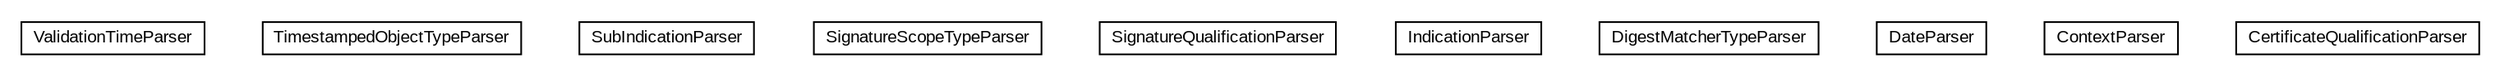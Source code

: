 #!/usr/local/bin/dot
#
# Class diagram 
# Generated by UMLGraph version R5_6-24-gf6e263 (http://www.umlgraph.org/)
#

digraph G {
	edge [fontname="arial",fontsize=10,labelfontname="arial",labelfontsize=10];
	node [fontname="arial",fontsize=10,shape=plaintext];
	nodesep=0.25;
	ranksep=0.5;
	// eu.europa.esig.dss.jaxb.parsers.ValidationTimeParser
	c12549 [label=<<table title="eu.europa.esig.dss.jaxb.parsers.ValidationTimeParser" border="0" cellborder="1" cellspacing="0" cellpadding="2" port="p" href="./ValidationTimeParser.html">
		<tr><td><table border="0" cellspacing="0" cellpadding="1">
<tr><td align="center" balign="center"> ValidationTimeParser </td></tr>
		</table></td></tr>
		</table>>, URL="./ValidationTimeParser.html", fontname="arial", fontcolor="black", fontsize=10.0];
	// eu.europa.esig.dss.jaxb.parsers.TimestampedObjectTypeParser
	c12550 [label=<<table title="eu.europa.esig.dss.jaxb.parsers.TimestampedObjectTypeParser" border="0" cellborder="1" cellspacing="0" cellpadding="2" port="p" href="./TimestampedObjectTypeParser.html">
		<tr><td><table border="0" cellspacing="0" cellpadding="1">
<tr><td align="center" balign="center"> TimestampedObjectTypeParser </td></tr>
		</table></td></tr>
		</table>>, URL="./TimestampedObjectTypeParser.html", fontname="arial", fontcolor="black", fontsize=10.0];
	// eu.europa.esig.dss.jaxb.parsers.SubIndicationParser
	c12551 [label=<<table title="eu.europa.esig.dss.jaxb.parsers.SubIndicationParser" border="0" cellborder="1" cellspacing="0" cellpadding="2" port="p" href="./SubIndicationParser.html">
		<tr><td><table border="0" cellspacing="0" cellpadding="1">
<tr><td align="center" balign="center"> SubIndicationParser </td></tr>
		</table></td></tr>
		</table>>, URL="./SubIndicationParser.html", fontname="arial", fontcolor="black", fontsize=10.0];
	// eu.europa.esig.dss.jaxb.parsers.SignatureScopeTypeParser
	c12552 [label=<<table title="eu.europa.esig.dss.jaxb.parsers.SignatureScopeTypeParser" border="0" cellborder="1" cellspacing="0" cellpadding="2" port="p" href="./SignatureScopeTypeParser.html">
		<tr><td><table border="0" cellspacing="0" cellpadding="1">
<tr><td align="center" balign="center"> SignatureScopeTypeParser </td></tr>
		</table></td></tr>
		</table>>, URL="./SignatureScopeTypeParser.html", fontname="arial", fontcolor="black", fontsize=10.0];
	// eu.europa.esig.dss.jaxb.parsers.SignatureQualificationParser
	c12553 [label=<<table title="eu.europa.esig.dss.jaxb.parsers.SignatureQualificationParser" border="0" cellborder="1" cellspacing="0" cellpadding="2" port="p" href="./SignatureQualificationParser.html">
		<tr><td><table border="0" cellspacing="0" cellpadding="1">
<tr><td align="center" balign="center"> SignatureQualificationParser </td></tr>
		</table></td></tr>
		</table>>, URL="./SignatureQualificationParser.html", fontname="arial", fontcolor="black", fontsize=10.0];
	// eu.europa.esig.dss.jaxb.parsers.IndicationParser
	c12554 [label=<<table title="eu.europa.esig.dss.jaxb.parsers.IndicationParser" border="0" cellborder="1" cellspacing="0" cellpadding="2" port="p" href="./IndicationParser.html">
		<tr><td><table border="0" cellspacing="0" cellpadding="1">
<tr><td align="center" balign="center"> IndicationParser </td></tr>
		</table></td></tr>
		</table>>, URL="./IndicationParser.html", fontname="arial", fontcolor="black", fontsize=10.0];
	// eu.europa.esig.dss.jaxb.parsers.DigestMatcherTypeParser
	c12555 [label=<<table title="eu.europa.esig.dss.jaxb.parsers.DigestMatcherTypeParser" border="0" cellborder="1" cellspacing="0" cellpadding="2" port="p" href="./DigestMatcherTypeParser.html">
		<tr><td><table border="0" cellspacing="0" cellpadding="1">
<tr><td align="center" balign="center"> DigestMatcherTypeParser </td></tr>
		</table></td></tr>
		</table>>, URL="./DigestMatcherTypeParser.html", fontname="arial", fontcolor="black", fontsize=10.0];
	// eu.europa.esig.dss.jaxb.parsers.DateParser
	c12556 [label=<<table title="eu.europa.esig.dss.jaxb.parsers.DateParser" border="0" cellborder="1" cellspacing="0" cellpadding="2" port="p" href="./DateParser.html">
		<tr><td><table border="0" cellspacing="0" cellpadding="1">
<tr><td align="center" balign="center"> DateParser </td></tr>
		</table></td></tr>
		</table>>, URL="./DateParser.html", fontname="arial", fontcolor="black", fontsize=10.0];
	// eu.europa.esig.dss.jaxb.parsers.ContextParser
	c12557 [label=<<table title="eu.europa.esig.dss.jaxb.parsers.ContextParser" border="0" cellborder="1" cellspacing="0" cellpadding="2" port="p" href="./ContextParser.html">
		<tr><td><table border="0" cellspacing="0" cellpadding="1">
<tr><td align="center" balign="center"> ContextParser </td></tr>
		</table></td></tr>
		</table>>, URL="./ContextParser.html", fontname="arial", fontcolor="black", fontsize=10.0];
	// eu.europa.esig.dss.jaxb.parsers.CertificateQualificationParser
	c12558 [label=<<table title="eu.europa.esig.dss.jaxb.parsers.CertificateQualificationParser" border="0" cellborder="1" cellspacing="0" cellpadding="2" port="p" href="./CertificateQualificationParser.html">
		<tr><td><table border="0" cellspacing="0" cellpadding="1">
<tr><td align="center" balign="center"> CertificateQualificationParser </td></tr>
		</table></td></tr>
		</table>>, URL="./CertificateQualificationParser.html", fontname="arial", fontcolor="black", fontsize=10.0];
}

